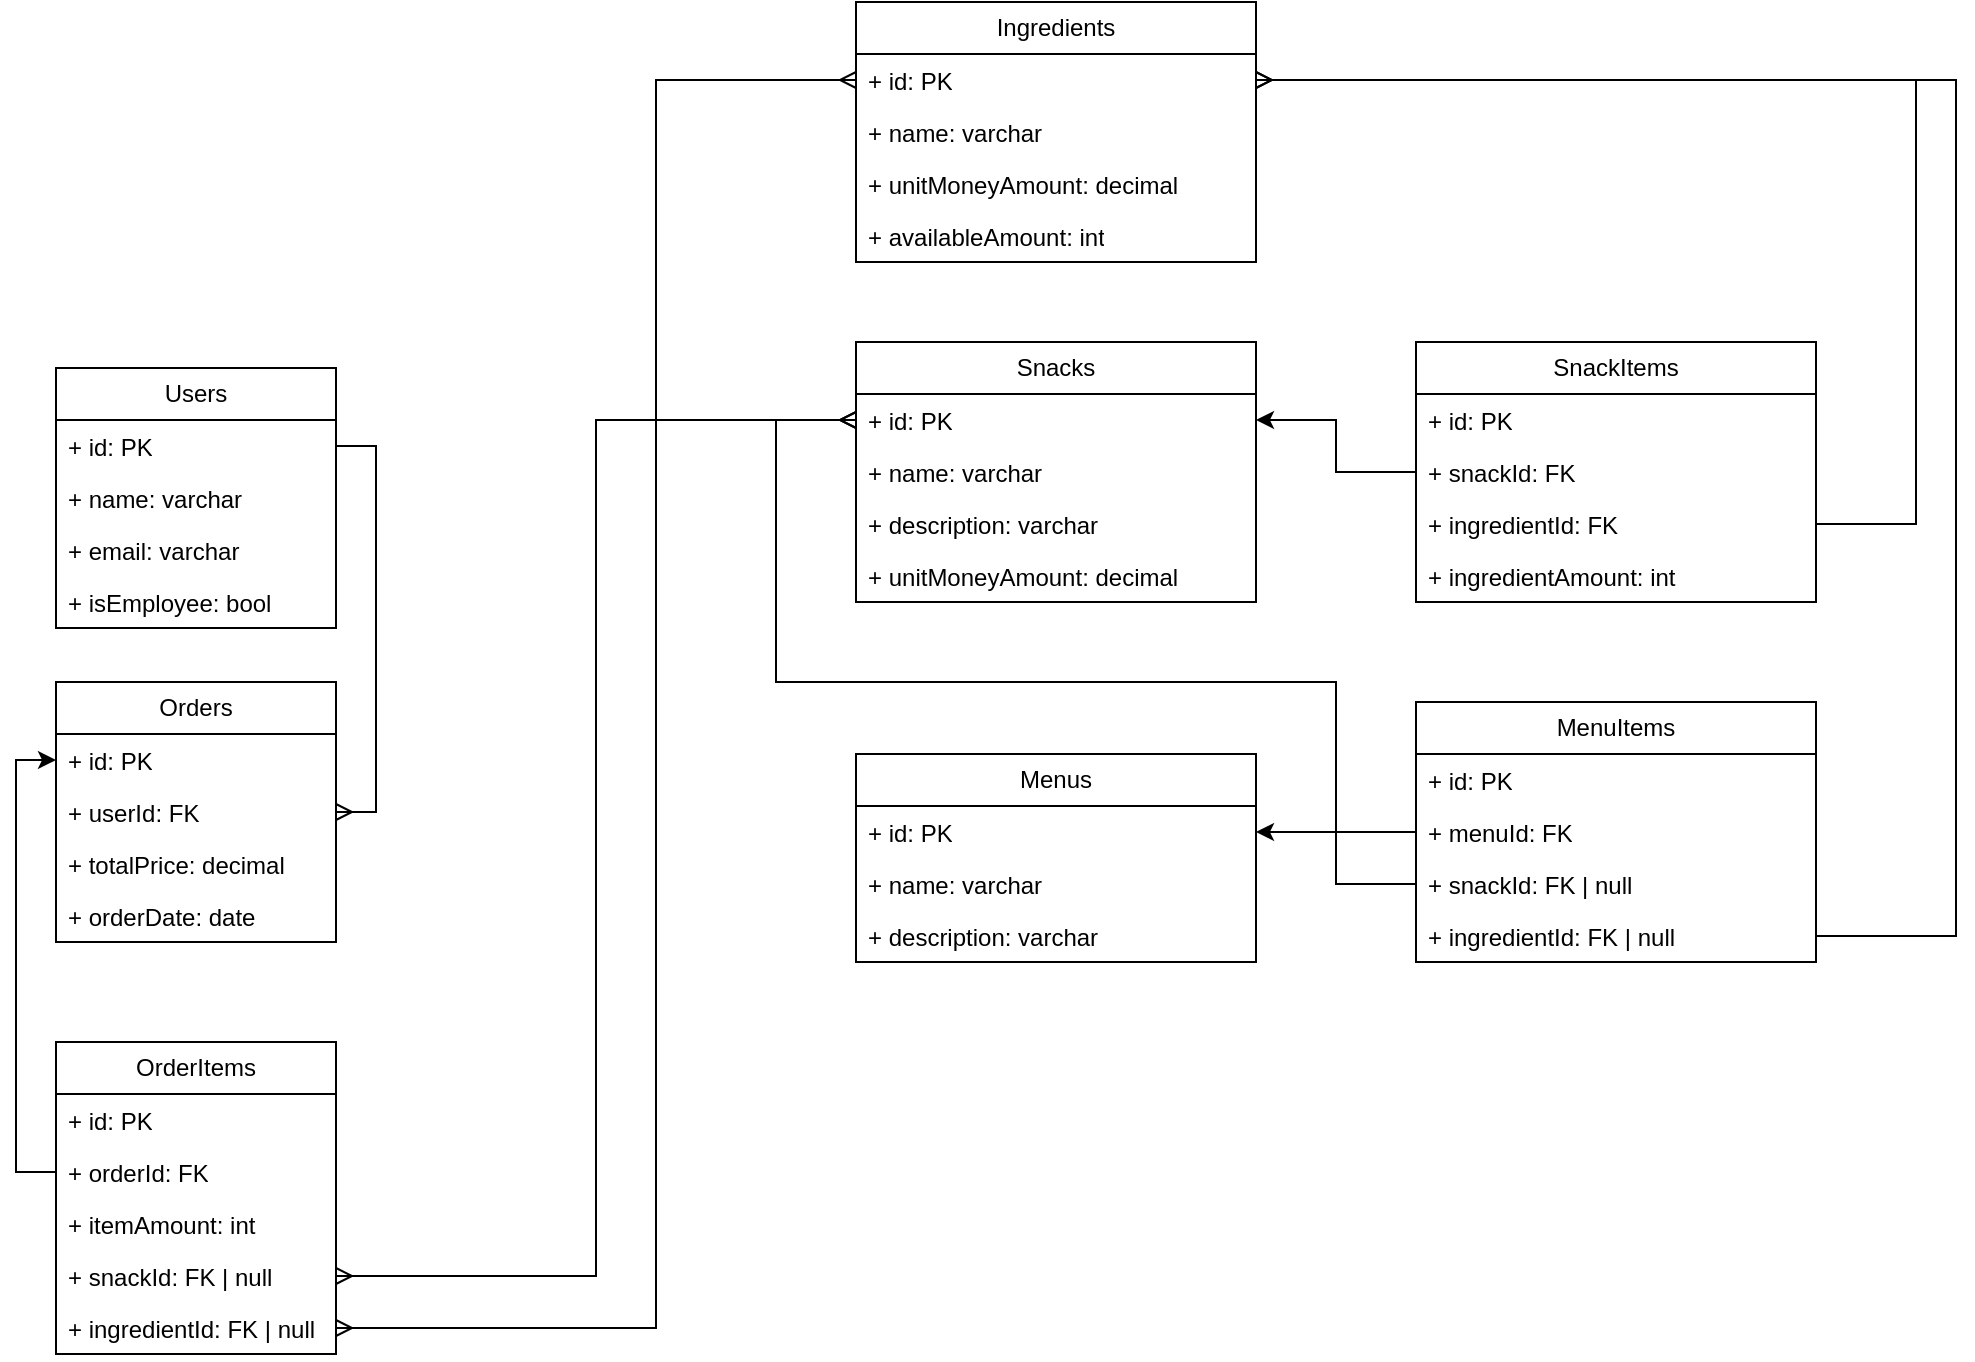 <mxfile>
    <diagram name="Page-1" id="NidvvSA-zXaxL2Pu9Qfp">
        <mxGraphModel dx="1574" dy="765" grid="1" gridSize="10" guides="1" tooltips="1" connect="1" arrows="1" fold="1" page="1" pageScale="1" pageWidth="850" pageHeight="1100" math="0" shadow="0">
            <root>
                <mxCell id="0"/>
                <mxCell id="1" parent="0"/>
                <mxCell id="GDLetpXZg3lUrLNFWh9c-10" value="Users" style="swimlane;fontStyle=0;childLayout=stackLayout;horizontal=1;startSize=26;fillColor=none;horizontalStack=0;resizeParent=1;resizeParentMax=0;resizeLast=0;collapsible=1;marginBottom=0;whiteSpace=wrap;html=1;" parent="1" vertex="1">
                    <mxGeometry x="-190" y="343" width="140" height="130" as="geometry"/>
                </mxCell>
                <mxCell id="GDLetpXZg3lUrLNFWh9c-60" value="+ id: PK" style="text;strokeColor=none;fillColor=none;align=left;verticalAlign=top;spacingLeft=4;spacingRight=4;overflow=hidden;rotatable=0;points=[[0,0.5],[1,0.5]];portConstraint=eastwest;whiteSpace=wrap;html=1;" parent="GDLetpXZg3lUrLNFWh9c-10" vertex="1">
                    <mxGeometry y="26" width="140" height="26" as="geometry"/>
                </mxCell>
                <mxCell id="GDLetpXZg3lUrLNFWh9c-11" value="+ name: varchar" style="text;strokeColor=none;fillColor=none;align=left;verticalAlign=top;spacingLeft=4;spacingRight=4;overflow=hidden;rotatable=0;points=[[0,0.5],[1,0.5]];portConstraint=eastwest;whiteSpace=wrap;html=1;" parent="GDLetpXZg3lUrLNFWh9c-10" vertex="1">
                    <mxGeometry y="52" width="140" height="26" as="geometry"/>
                </mxCell>
                <mxCell id="GDLetpXZg3lUrLNFWh9c-12" value="+ email: varchar" style="text;strokeColor=none;fillColor=none;align=left;verticalAlign=top;spacingLeft=4;spacingRight=4;overflow=hidden;rotatable=0;points=[[0,0.5],[1,0.5]];portConstraint=eastwest;whiteSpace=wrap;html=1;" parent="GDLetpXZg3lUrLNFWh9c-10" vertex="1">
                    <mxGeometry y="78" width="140" height="26" as="geometry"/>
                </mxCell>
                <mxCell id="GDLetpXZg3lUrLNFWh9c-13" value="+ isEmployee: bool" style="text;strokeColor=none;fillColor=none;align=left;verticalAlign=top;spacingLeft=4;spacingRight=4;overflow=hidden;rotatable=0;points=[[0,0.5],[1,0.5]];portConstraint=eastwest;whiteSpace=wrap;html=1;" parent="GDLetpXZg3lUrLNFWh9c-10" vertex="1">
                    <mxGeometry y="104" width="140" height="26" as="geometry"/>
                </mxCell>
                <mxCell id="GDLetpXZg3lUrLNFWh9c-14" value="Ingredients" style="swimlane;fontStyle=0;childLayout=stackLayout;horizontal=1;startSize=26;fillColor=none;horizontalStack=0;resizeParent=1;resizeParentMax=0;resizeLast=0;collapsible=1;marginBottom=0;whiteSpace=wrap;html=1;" parent="1" vertex="1">
                    <mxGeometry x="210" y="160" width="200" height="130" as="geometry"/>
                </mxCell>
                <mxCell id="GDLetpXZg3lUrLNFWh9c-15" value="+ id: PK" style="text;strokeColor=none;fillColor=none;align=left;verticalAlign=top;spacingLeft=4;spacingRight=4;overflow=hidden;rotatable=0;points=[[0,0.5],[1,0.5]];portConstraint=eastwest;whiteSpace=wrap;html=1;" parent="GDLetpXZg3lUrLNFWh9c-14" vertex="1">
                    <mxGeometry y="26" width="200" height="26" as="geometry"/>
                </mxCell>
                <mxCell id="GDLetpXZg3lUrLNFWh9c-25" value="+ name: varchar" style="text;strokeColor=none;fillColor=none;align=left;verticalAlign=top;spacingLeft=4;spacingRight=4;overflow=hidden;rotatable=0;points=[[0,0.5],[1,0.5]];portConstraint=eastwest;whiteSpace=wrap;html=1;" parent="GDLetpXZg3lUrLNFWh9c-14" vertex="1">
                    <mxGeometry y="52" width="200" height="26" as="geometry"/>
                </mxCell>
                <mxCell id="GDLetpXZg3lUrLNFWh9c-16" value="+ unitMoneyAmount: decimal" style="text;strokeColor=none;fillColor=none;align=left;verticalAlign=top;spacingLeft=4;spacingRight=4;overflow=hidden;rotatable=0;points=[[0,0.5],[1,0.5]];portConstraint=eastwest;whiteSpace=wrap;html=1;" parent="GDLetpXZg3lUrLNFWh9c-14" vertex="1">
                    <mxGeometry y="78" width="200" height="26" as="geometry"/>
                </mxCell>
                <mxCell id="GDLetpXZg3lUrLNFWh9c-68" value="+ availableAmount: int" style="text;strokeColor=none;fillColor=none;align=left;verticalAlign=top;spacingLeft=4;spacingRight=4;overflow=hidden;rotatable=0;points=[[0,0.5],[1,0.5]];portConstraint=eastwest;whiteSpace=wrap;html=1;" parent="GDLetpXZg3lUrLNFWh9c-14" vertex="1">
                    <mxGeometry y="104" width="200" height="26" as="geometry"/>
                </mxCell>
                <mxCell id="GDLetpXZg3lUrLNFWh9c-18" value="Snacks" style="swimlane;fontStyle=0;childLayout=stackLayout;horizontal=1;startSize=26;fillColor=none;horizontalStack=0;resizeParent=1;resizeParentMax=0;resizeLast=0;collapsible=1;marginBottom=0;whiteSpace=wrap;html=1;" parent="1" vertex="1">
                    <mxGeometry x="210" y="330" width="200" height="130" as="geometry"/>
                </mxCell>
                <object label="+ id: PK" text="" oi="" id="GDLetpXZg3lUrLNFWh9c-30">
                    <mxCell style="text;strokeColor=none;fillColor=none;align=left;verticalAlign=top;spacingLeft=4;spacingRight=4;overflow=hidden;rotatable=0;points=[[0,0.5],[1,0.5]];portConstraint=eastwest;whiteSpace=wrap;html=1;" parent="GDLetpXZg3lUrLNFWh9c-18" vertex="1">
                        <mxGeometry y="26" width="200" height="26" as="geometry"/>
                    </mxCell>
                </object>
                <mxCell id="GDLetpXZg3lUrLNFWh9c-19" value="+ name: varchar" style="text;strokeColor=none;fillColor=none;align=left;verticalAlign=top;spacingLeft=4;spacingRight=4;overflow=hidden;rotatable=0;points=[[0,0.5],[1,0.5]];portConstraint=eastwest;whiteSpace=wrap;html=1;" parent="GDLetpXZg3lUrLNFWh9c-18" vertex="1">
                    <mxGeometry y="52" width="200" height="26" as="geometry"/>
                </mxCell>
                <object label="+ description: varchar" text="" oi="" id="GDLetpXZg3lUrLNFWh9c-23">
                    <mxCell style="text;strokeColor=none;fillColor=none;align=left;verticalAlign=top;spacingLeft=4;spacingRight=4;overflow=hidden;rotatable=0;points=[[0,0.5],[1,0.5]];portConstraint=eastwest;whiteSpace=wrap;html=1;" parent="GDLetpXZg3lUrLNFWh9c-18" vertex="1">
                        <mxGeometry y="78" width="200" height="26" as="geometry"/>
                    </mxCell>
                </object>
                <object label="+ unitMoneyAmount: decimal" text="" oi="" id="GDLetpXZg3lUrLNFWh9c-20">
                    <mxCell style="text;strokeColor=none;fillColor=none;align=left;verticalAlign=top;spacingLeft=4;spacingRight=4;overflow=hidden;rotatable=0;points=[[0,0.5],[1,0.5]];portConstraint=eastwest;whiteSpace=wrap;html=1;" parent="GDLetpXZg3lUrLNFWh9c-18" vertex="1">
                        <mxGeometry y="104" width="200" height="26" as="geometry"/>
                    </mxCell>
                </object>
                <mxCell id="GDLetpXZg3lUrLNFWh9c-26" value="SnackItems" style="swimlane;fontStyle=0;childLayout=stackLayout;horizontal=1;startSize=26;fillColor=none;horizontalStack=0;resizeParent=1;resizeParentMax=0;resizeLast=0;collapsible=1;marginBottom=0;whiteSpace=wrap;html=1;" parent="1" vertex="1">
                    <mxGeometry x="490" y="330" width="200" height="130" as="geometry"/>
                </mxCell>
                <mxCell id="GDLetpXZg3lUrLNFWh9c-27" value="+ id: PK" style="text;strokeColor=none;fillColor=none;align=left;verticalAlign=top;spacingLeft=4;spacingRight=4;overflow=hidden;rotatable=0;points=[[0,0.5],[1,0.5]];portConstraint=eastwest;whiteSpace=wrap;html=1;" parent="GDLetpXZg3lUrLNFWh9c-26" vertex="1">
                    <mxGeometry y="26" width="200" height="26" as="geometry"/>
                </mxCell>
                <object label="+ snackId: FK" text="" oi="" id="GDLetpXZg3lUrLNFWh9c-28">
                    <mxCell style="text;strokeColor=none;fillColor=none;align=left;verticalAlign=top;spacingLeft=4;spacingRight=4;overflow=hidden;rotatable=0;points=[[0,0.5],[1,0.5]];portConstraint=eastwest;whiteSpace=wrap;html=1;" parent="GDLetpXZg3lUrLNFWh9c-26" vertex="1">
                        <mxGeometry y="52" width="200" height="26" as="geometry"/>
                    </mxCell>
                </object>
                <object label="+ ingredientId: FK" text="" oi="" id="GDLetpXZg3lUrLNFWh9c-29">
                    <mxCell style="text;strokeColor=none;fillColor=none;align=left;verticalAlign=top;spacingLeft=4;spacingRight=4;overflow=hidden;rotatable=0;points=[[0,0.5],[1,0.5]];portConstraint=eastwest;whiteSpace=wrap;html=1;" parent="GDLetpXZg3lUrLNFWh9c-26" vertex="1">
                        <mxGeometry y="78" width="200" height="26" as="geometry"/>
                    </mxCell>
                </object>
                <object label="+ ingredientAmount: int" text="" oi="" id="GDLetpXZg3lUrLNFWh9c-69">
                    <mxCell style="text;strokeColor=none;fillColor=none;align=left;verticalAlign=top;spacingLeft=4;spacingRight=4;overflow=hidden;rotatable=0;points=[[0,0.5],[1,0.5]];portConstraint=eastwest;whiteSpace=wrap;html=1;" parent="GDLetpXZg3lUrLNFWh9c-26" vertex="1">
                        <mxGeometry y="104" width="200" height="26" as="geometry"/>
                    </mxCell>
                </object>
                <mxCell id="GDLetpXZg3lUrLNFWh9c-31" style="edgeStyle=orthogonalEdgeStyle;rounded=0;orthogonalLoop=1;jettySize=auto;html=1;entryX=1;entryY=0.5;entryDx=0;entryDy=0;" parent="1" source="GDLetpXZg3lUrLNFWh9c-28" target="GDLetpXZg3lUrLNFWh9c-30" edge="1">
                    <mxGeometry relative="1" as="geometry"/>
                </mxCell>
                <mxCell id="GDLetpXZg3lUrLNFWh9c-32" style="edgeStyle=orthogonalEdgeStyle;rounded=0;orthogonalLoop=1;jettySize=auto;html=1;entryX=1;entryY=0.5;entryDx=0;entryDy=0;endArrow=ERmany;endFill=0;startArrow=none;startFill=0;" parent="1" source="GDLetpXZg3lUrLNFWh9c-29" target="GDLetpXZg3lUrLNFWh9c-15" edge="1">
                    <mxGeometry relative="1" as="geometry">
                        <Array as="points">
                            <mxPoint x="740" y="421"/>
                            <mxPoint x="740" y="199"/>
                        </Array>
                    </mxGeometry>
                </mxCell>
                <mxCell id="GDLetpXZg3lUrLNFWh9c-33" value="Menus" style="swimlane;fontStyle=0;childLayout=stackLayout;horizontal=1;startSize=26;fillColor=none;horizontalStack=0;resizeParent=1;resizeParentMax=0;resizeLast=0;collapsible=1;marginBottom=0;whiteSpace=wrap;html=1;" parent="1" vertex="1">
                    <mxGeometry x="210" y="536" width="200" height="104" as="geometry"/>
                </mxCell>
                <object label="+ id: PK" text="" oi="" id="GDLetpXZg3lUrLNFWh9c-34">
                    <mxCell style="text;strokeColor=none;fillColor=none;align=left;verticalAlign=top;spacingLeft=4;spacingRight=4;overflow=hidden;rotatable=0;points=[[0,0.5],[1,0.5]];portConstraint=eastwest;whiteSpace=wrap;html=1;" parent="GDLetpXZg3lUrLNFWh9c-33" vertex="1">
                        <mxGeometry y="26" width="200" height="26" as="geometry"/>
                    </mxCell>
                </object>
                <mxCell id="GDLetpXZg3lUrLNFWh9c-35" value="+ name: varchar" style="text;strokeColor=none;fillColor=none;align=left;verticalAlign=top;spacingLeft=4;spacingRight=4;overflow=hidden;rotatable=0;points=[[0,0.5],[1,0.5]];portConstraint=eastwest;whiteSpace=wrap;html=1;" parent="GDLetpXZg3lUrLNFWh9c-33" vertex="1">
                    <mxGeometry y="52" width="200" height="26" as="geometry"/>
                </mxCell>
                <object label="+ description: varchar" text="" oi="" id="GDLetpXZg3lUrLNFWh9c-36">
                    <mxCell style="text;strokeColor=none;fillColor=none;align=left;verticalAlign=top;spacingLeft=4;spacingRight=4;overflow=hidden;rotatable=0;points=[[0,0.5],[1,0.5]];portConstraint=eastwest;whiteSpace=wrap;html=1;" parent="GDLetpXZg3lUrLNFWh9c-33" vertex="1">
                        <mxGeometry y="78" width="200" height="26" as="geometry"/>
                    </mxCell>
                </object>
                <mxCell id="GDLetpXZg3lUrLNFWh9c-38" value="MenuItems" style="swimlane;fontStyle=0;childLayout=stackLayout;horizontal=1;startSize=26;fillColor=none;horizontalStack=0;resizeParent=1;resizeParentMax=0;resizeLast=0;collapsible=1;marginBottom=0;whiteSpace=wrap;html=1;" parent="1" vertex="1">
                    <mxGeometry x="490" y="510" width="200" height="130" as="geometry"/>
                </mxCell>
                <mxCell id="GDLetpXZg3lUrLNFWh9c-39" value="+ id: PK" style="text;strokeColor=none;fillColor=none;align=left;verticalAlign=top;spacingLeft=4;spacingRight=4;overflow=hidden;rotatable=0;points=[[0,0.5],[1,0.5]];portConstraint=eastwest;whiteSpace=wrap;html=1;" parent="GDLetpXZg3lUrLNFWh9c-38" vertex="1">
                    <mxGeometry y="26" width="200" height="26" as="geometry"/>
                </mxCell>
                <object label="+ menuId: FK" text="" oi="" id="GDLetpXZg3lUrLNFWh9c-43">
                    <mxCell style="text;strokeColor=none;fillColor=none;align=left;verticalAlign=top;spacingLeft=4;spacingRight=4;overflow=hidden;rotatable=0;points=[[0,0.5],[1,0.5]];portConstraint=eastwest;whiteSpace=wrap;html=1;" parent="GDLetpXZg3lUrLNFWh9c-38" vertex="1">
                        <mxGeometry y="52" width="200" height="26" as="geometry"/>
                    </mxCell>
                </object>
                <object label="+ snackId: FK | null" text="" oi="" id="GDLetpXZg3lUrLNFWh9c-40">
                    <mxCell style="text;strokeColor=none;fillColor=none;align=left;verticalAlign=top;spacingLeft=4;spacingRight=4;overflow=hidden;rotatable=0;points=[[0,0.5],[1,0.5]];portConstraint=eastwest;whiteSpace=wrap;html=1;" parent="GDLetpXZg3lUrLNFWh9c-38" vertex="1">
                        <mxGeometry y="78" width="200" height="26" as="geometry"/>
                    </mxCell>
                </object>
                <object label="+ ingredientId: FK | null" text="" oi="" id="GDLetpXZg3lUrLNFWh9c-41">
                    <mxCell style="text;strokeColor=none;fillColor=none;align=left;verticalAlign=top;spacingLeft=4;spacingRight=4;overflow=hidden;rotatable=0;points=[[0,0.5],[1,0.5]];portConstraint=eastwest;whiteSpace=wrap;html=1;" parent="GDLetpXZg3lUrLNFWh9c-38" vertex="1">
                        <mxGeometry y="104" width="200" height="26" as="geometry"/>
                    </mxCell>
                </object>
                <mxCell id="GDLetpXZg3lUrLNFWh9c-44" style="edgeStyle=orthogonalEdgeStyle;rounded=0;orthogonalLoop=1;jettySize=auto;html=1;entryX=1;entryY=0.5;entryDx=0;entryDy=0;startArrow=none;startFill=0;" parent="1" source="GDLetpXZg3lUrLNFWh9c-43" target="GDLetpXZg3lUrLNFWh9c-34" edge="1">
                    <mxGeometry relative="1" as="geometry"/>
                </mxCell>
                <mxCell id="GDLetpXZg3lUrLNFWh9c-45" style="edgeStyle=orthogonalEdgeStyle;rounded=0;orthogonalLoop=1;jettySize=auto;html=1;entryX=0;entryY=0.5;entryDx=0;entryDy=0;endArrow=ERmany;endFill=0;startArrow=none;startFill=0;" parent="1" source="GDLetpXZg3lUrLNFWh9c-40" target="GDLetpXZg3lUrLNFWh9c-30" edge="1">
                    <mxGeometry relative="1" as="geometry">
                        <Array as="points">
                            <mxPoint x="450" y="601"/>
                            <mxPoint x="450" y="500"/>
                            <mxPoint x="170" y="500"/>
                            <mxPoint x="170" y="369"/>
                        </Array>
                    </mxGeometry>
                </mxCell>
                <mxCell id="GDLetpXZg3lUrLNFWh9c-46" style="edgeStyle=orthogonalEdgeStyle;rounded=0;orthogonalLoop=1;jettySize=auto;html=1;entryX=1;entryY=0.5;entryDx=0;entryDy=0;endArrow=ERmany;endFill=0;startArrow=none;startFill=0;" parent="1" source="GDLetpXZg3lUrLNFWh9c-41" target="GDLetpXZg3lUrLNFWh9c-15" edge="1">
                    <mxGeometry relative="1" as="geometry">
                        <Array as="points">
                            <mxPoint x="760" y="627"/>
                            <mxPoint x="760" y="199"/>
                        </Array>
                    </mxGeometry>
                </mxCell>
                <mxCell id="GDLetpXZg3lUrLNFWh9c-47" value="Orders" style="swimlane;fontStyle=0;childLayout=stackLayout;horizontal=1;startSize=26;fillColor=none;horizontalStack=0;resizeParent=1;resizeParentMax=0;resizeLast=0;collapsible=1;marginBottom=0;whiteSpace=wrap;html=1;" parent="1" vertex="1">
                    <mxGeometry x="-190" y="500" width="140" height="130" as="geometry"/>
                </mxCell>
                <mxCell id="GDLetpXZg3lUrLNFWh9c-48" value="+ id: PK" style="text;strokeColor=none;fillColor=none;align=left;verticalAlign=top;spacingLeft=4;spacingRight=4;overflow=hidden;rotatable=0;points=[[0,0.5],[1,0.5]];portConstraint=eastwest;whiteSpace=wrap;html=1;" parent="GDLetpXZg3lUrLNFWh9c-47" vertex="1">
                    <mxGeometry y="26" width="140" height="26" as="geometry"/>
                </mxCell>
                <mxCell id="GDLetpXZg3lUrLNFWh9c-49" value="+ userId: FK" style="text;strokeColor=none;fillColor=none;align=left;verticalAlign=top;spacingLeft=4;spacingRight=4;overflow=hidden;rotatable=0;points=[[0,0.5],[1,0.5]];portConstraint=eastwest;whiteSpace=wrap;html=1;" parent="GDLetpXZg3lUrLNFWh9c-47" vertex="1">
                    <mxGeometry y="52" width="140" height="26" as="geometry"/>
                </mxCell>
                <mxCell id="GDLetpXZg3lUrLNFWh9c-50" value="+ totalPrice: decimal" style="text;strokeColor=none;fillColor=none;align=left;verticalAlign=top;spacingLeft=4;spacingRight=4;overflow=hidden;rotatable=0;points=[[0,0.5],[1,0.5]];portConstraint=eastwest;whiteSpace=wrap;html=1;" parent="GDLetpXZg3lUrLNFWh9c-47" vertex="1">
                    <mxGeometry y="78" width="140" height="26" as="geometry"/>
                </mxCell>
                <mxCell id="GDLetpXZg3lUrLNFWh9c-55" value="+ orderDate: date" style="text;strokeColor=none;fillColor=none;align=left;verticalAlign=top;spacingLeft=4;spacingRight=4;overflow=hidden;rotatable=0;points=[[0,0.5],[1,0.5]];portConstraint=eastwest;whiteSpace=wrap;html=1;" parent="GDLetpXZg3lUrLNFWh9c-47" vertex="1">
                    <mxGeometry y="104" width="140" height="26" as="geometry"/>
                </mxCell>
                <mxCell id="GDLetpXZg3lUrLNFWh9c-51" value="OrderItems" style="swimlane;fontStyle=0;childLayout=stackLayout;horizontal=1;startSize=26;fillColor=none;horizontalStack=0;resizeParent=1;resizeParentMax=0;resizeLast=0;collapsible=1;marginBottom=0;whiteSpace=wrap;html=1;" parent="1" vertex="1">
                    <mxGeometry x="-190" y="680" width="140" height="156" as="geometry"/>
                </mxCell>
                <mxCell id="GDLetpXZg3lUrLNFWh9c-52" value="+ id: PK" style="text;strokeColor=none;fillColor=none;align=left;verticalAlign=top;spacingLeft=4;spacingRight=4;overflow=hidden;rotatable=0;points=[[0,0.5],[1,0.5]];portConstraint=eastwest;whiteSpace=wrap;html=1;" parent="GDLetpXZg3lUrLNFWh9c-51" vertex="1">
                    <mxGeometry y="26" width="140" height="26" as="geometry"/>
                </mxCell>
                <mxCell id="GDLetpXZg3lUrLNFWh9c-57" value="+ orderId: FK" style="text;strokeColor=none;fillColor=none;align=left;verticalAlign=top;spacingLeft=4;spacingRight=4;overflow=hidden;rotatable=0;points=[[0,0.5],[1,0.5]];portConstraint=eastwest;whiteSpace=wrap;html=1;" parent="GDLetpXZg3lUrLNFWh9c-51" vertex="1">
                    <mxGeometry y="52" width="140" height="26" as="geometry"/>
                </mxCell>
                <mxCell id="GDLetpXZg3lUrLNFWh9c-56" value="+ itemAmount: int" style="text;strokeColor=none;fillColor=none;align=left;verticalAlign=top;spacingLeft=4;spacingRight=4;overflow=hidden;rotatable=0;points=[[0,0.5],[1,0.5]];portConstraint=eastwest;whiteSpace=wrap;html=1;" parent="GDLetpXZg3lUrLNFWh9c-51" vertex="1">
                    <mxGeometry y="78" width="140" height="26" as="geometry"/>
                </mxCell>
                <mxCell id="GDLetpXZg3lUrLNFWh9c-53" value="+ snackId: FK | null" style="text;strokeColor=none;fillColor=none;align=left;verticalAlign=top;spacingLeft=4;spacingRight=4;overflow=hidden;rotatable=0;points=[[0,0.5],[1,0.5]];portConstraint=eastwest;whiteSpace=wrap;html=1;" parent="GDLetpXZg3lUrLNFWh9c-51" vertex="1">
                    <mxGeometry y="104" width="140" height="26" as="geometry"/>
                </mxCell>
                <mxCell id="GDLetpXZg3lUrLNFWh9c-54" value="+ ingredientId: FK | null" style="text;strokeColor=none;fillColor=none;align=left;verticalAlign=top;spacingLeft=4;spacingRight=4;overflow=hidden;rotatable=0;points=[[0,0.5],[1,0.5]];portConstraint=eastwest;whiteSpace=wrap;html=1;" parent="GDLetpXZg3lUrLNFWh9c-51" vertex="1">
                    <mxGeometry y="130" width="140" height="26" as="geometry"/>
                </mxCell>
                <mxCell id="GDLetpXZg3lUrLNFWh9c-58" style="edgeStyle=orthogonalEdgeStyle;rounded=0;orthogonalLoop=1;jettySize=auto;html=1;" parent="1" source="GDLetpXZg3lUrLNFWh9c-57" target="GDLetpXZg3lUrLNFWh9c-48" edge="1">
                    <mxGeometry relative="1" as="geometry">
                        <Array as="points">
                            <mxPoint x="-210" y="745"/>
                            <mxPoint x="-210" y="539"/>
                        </Array>
                    </mxGeometry>
                </mxCell>
                <mxCell id="GDLetpXZg3lUrLNFWh9c-61" style="edgeStyle=orthogonalEdgeStyle;rounded=0;orthogonalLoop=1;jettySize=auto;html=1;entryX=1;entryY=0.5;entryDx=0;entryDy=0;startArrow=ERmany;startFill=0;endArrow=none;endFill=0;" parent="1" source="GDLetpXZg3lUrLNFWh9c-49" target="GDLetpXZg3lUrLNFWh9c-60" edge="1">
                    <mxGeometry relative="1" as="geometry">
                        <Array as="points">
                            <mxPoint x="-30" y="565"/>
                            <mxPoint x="-30" y="382"/>
                        </Array>
                    </mxGeometry>
                </mxCell>
                <mxCell id="GDLetpXZg3lUrLNFWh9c-62" style="edgeStyle=orthogonalEdgeStyle;rounded=0;orthogonalLoop=1;jettySize=auto;html=1;entryX=0;entryY=0.5;entryDx=0;entryDy=0;startArrow=ERmany;startFill=0;endArrow=ERmany;endFill=0;" parent="1" source="GDLetpXZg3lUrLNFWh9c-53" target="GDLetpXZg3lUrLNFWh9c-30" edge="1">
                    <mxGeometry relative="1" as="geometry"/>
                </mxCell>
                <mxCell id="GDLetpXZg3lUrLNFWh9c-63" style="edgeStyle=orthogonalEdgeStyle;rounded=0;orthogonalLoop=1;jettySize=auto;html=1;entryX=0;entryY=0.5;entryDx=0;entryDy=0;startArrow=ERmany;startFill=0;endArrow=ERmany;endFill=0;" parent="1" source="GDLetpXZg3lUrLNFWh9c-54" target="GDLetpXZg3lUrLNFWh9c-15" edge="1">
                    <mxGeometry relative="1" as="geometry">
                        <Array as="points">
                            <mxPoint x="110" y="823"/>
                            <mxPoint x="110" y="199"/>
                        </Array>
                    </mxGeometry>
                </mxCell>
            </root>
        </mxGraphModel>
    </diagram>
</mxfile>